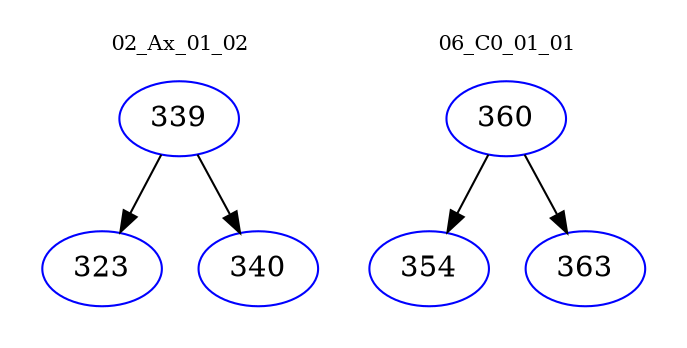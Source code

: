 digraph{
subgraph cluster_0 {
color = white
label = "02_Ax_01_02";
fontsize=10;
T0_339 [label="339", color="blue"]
T0_339 -> T0_323 [color="black"]
T0_323 [label="323", color="blue"]
T0_339 -> T0_340 [color="black"]
T0_340 [label="340", color="blue"]
}
subgraph cluster_1 {
color = white
label = "06_C0_01_01";
fontsize=10;
T1_360 [label="360", color="blue"]
T1_360 -> T1_354 [color="black"]
T1_354 [label="354", color="blue"]
T1_360 -> T1_363 [color="black"]
T1_363 [label="363", color="blue"]
}
}
